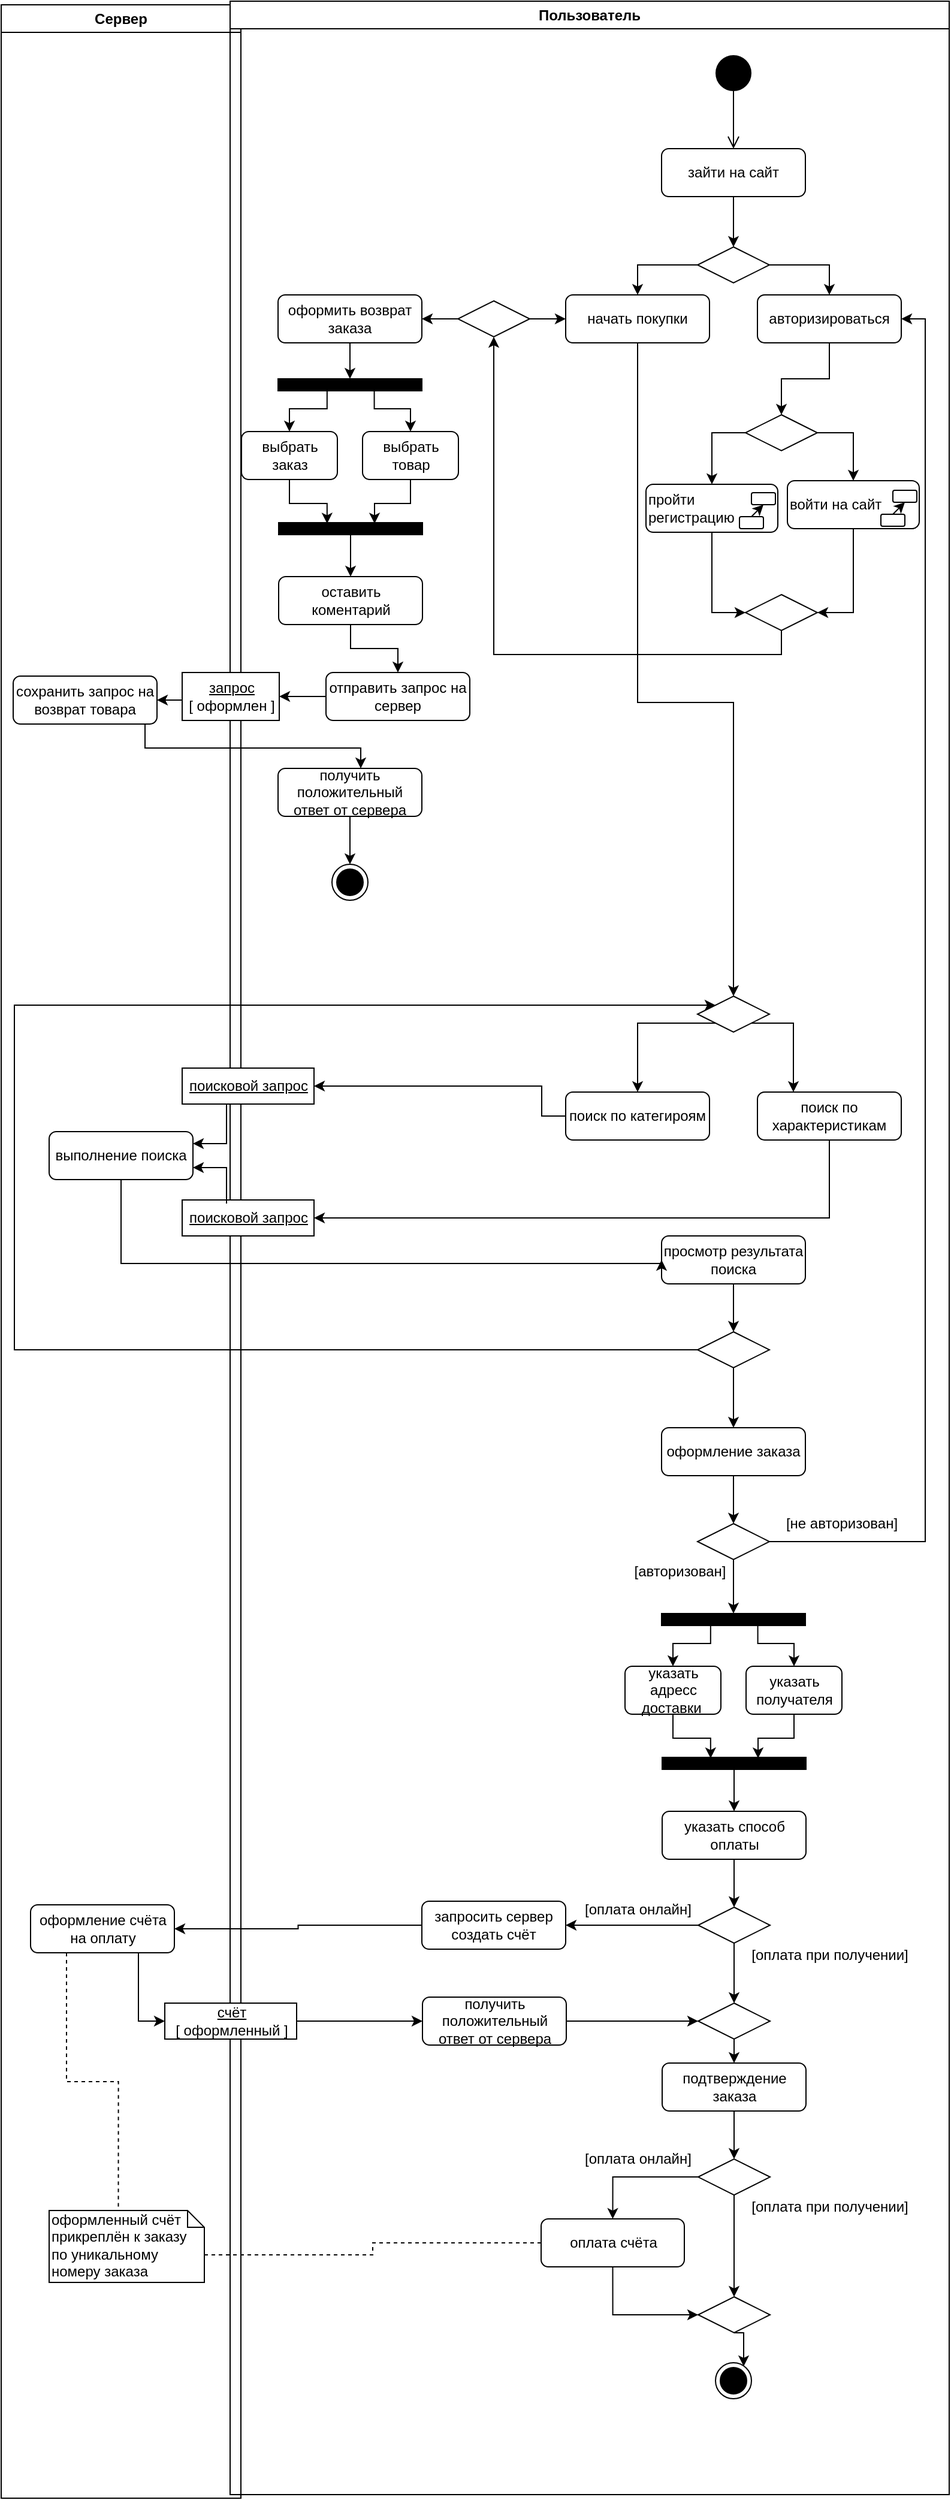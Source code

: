 <mxfile version="12.9.6" type="github">
  <diagram name="Page-1" id="e7e014a7-5840-1c2e-5031-d8a46d1fe8dd">
    <mxGraphModel dx="920" dy="849" grid="1" gridSize="10" guides="1" tooltips="1" connect="1" arrows="1" fold="1" page="1" pageScale="1" pageWidth="1169" pageHeight="827" background="#ffffff" math="0" shadow="0">
      <root>
        <mxCell id="0" />
        <mxCell id="1" parent="0" />
        <mxCell id="3" value="Сервер" style="swimlane;whiteSpace=wrap" parent="1" vertex="1">
          <mxGeometry x="40" y="40" width="200" height="2080" as="geometry" />
        </mxCell>
        <mxCell id="OqD31-0FcYBVBra8Ghr_-113" value="выполнение поиска" style="rounded=1;whiteSpace=wrap;html=1;fontFamily=Helvetica;fontSize=12;fontColor=#000000;align=center;strokeColor=#000000;fillColor=#ffffff;" parent="3" vertex="1">
          <mxGeometry x="40" y="940" width="120" height="40" as="geometry" />
        </mxCell>
        <mxCell id="OqD31-0FcYBVBra8Ghr_-163" value="оформление счёта на оплату" style="rounded=1;whiteSpace=wrap;html=1;fontFamily=Helvetica;fontSize=12;fontColor=#000000;align=center;strokeColor=#000000;fillColor=#ffffff;" parent="3" vertex="1">
          <mxGeometry x="24.5" y="1585" width="120" height="40" as="geometry" />
        </mxCell>
        <mxCell id="IPkGaxnjFUjAPC7KylH0-63" value="сохранить запрос на возврат товара" style="rounded=1;whiteSpace=wrap;html=1;fontFamily=Helvetica;fontSize=12;fontColor=#000000;align=center;strokeColor=#000000;fillColor=#ffffff;" vertex="1" parent="3">
          <mxGeometry x="10" y="560" width="120" height="40" as="geometry" />
        </mxCell>
        <mxCell id="IPkGaxnjFUjAPC7KylH0-52" value="оформленный счёт прикреплён к заказу по уникальному номеру заказа" style="shape=note;whiteSpace=wrap;html=1;size=14;verticalAlign=top;align=left;spacingTop=-6;" vertex="1" parent="3">
          <mxGeometry x="40" y="1840.02" width="129.5" height="59.99" as="geometry" />
        </mxCell>
        <mxCell id="IPkGaxnjFUjAPC7KylH0-53" style="edgeStyle=orthogonalEdgeStyle;rounded=0;orthogonalLoop=1;jettySize=auto;html=1;exitX=0.25;exitY=1;exitDx=0;exitDy=0;entryX=0;entryY=0;entryDx=57.75;entryDy=0;strokeColor=#000000;dashed=1;endArrow=none;endFill=0;entryPerimeter=0;" edge="1" parent="3" source="OqD31-0FcYBVBra8Ghr_-163" target="IPkGaxnjFUjAPC7KylH0-52">
          <mxGeometry relative="1" as="geometry">
            <mxPoint x="114.5" y="1705" as="sourcePoint" />
            <mxPoint x="480.5" y="1890" as="targetPoint" />
          </mxGeometry>
        </mxCell>
        <mxCell id="2" value="Пользователь" style="swimlane;whiteSpace=wrap" parent="1" vertex="1">
          <mxGeometry x="231" y="37" width="600" height="2080" as="geometry" />
        </mxCell>
        <mxCell id="5" value="" style="ellipse;shape=startState;fillColor=#000000;strokeColor=#000000;strokeWidth=8;" parent="2" vertex="1">
          <mxGeometry x="405" y="45" width="30" height="30" as="geometry" />
        </mxCell>
        <mxCell id="6" value="" style="edgeStyle=elbowEdgeStyle;elbow=horizontal;verticalAlign=bottom;endArrow=open;endSize=8;strokeColor=#000000;endFill=1;rounded=0;exitX=0.5;exitY=1;exitDx=0;exitDy=0;entryX=0.5;entryY=0;entryDx=0;entryDy=0;" parent="2" source="5" target="7" edge="1">
          <mxGeometry x="420" y="53" as="geometry">
            <mxPoint x="435" y="123" as="targetPoint" />
          </mxGeometry>
        </mxCell>
        <mxCell id="7" value="зайти на сайт" style="rounded=1;whiteSpace=wrap;html=1;fontFamily=Helvetica;fontSize=12;fontColor=#000000;align=center;strokeColor=#000000;fillColor=#ffffff;" parent="2" vertex="1">
          <mxGeometry x="360" y="123" width="120" height="40" as="geometry" />
        </mxCell>
        <mxCell id="OqD31-0FcYBVBra8Ghr_-73" value="" style="edgeStyle=orthogonalEdgeStyle;rounded=0;orthogonalLoop=1;jettySize=auto;html=1;strokeColor=#000000;entryX=0.5;entryY=0;entryDx=0;entryDy=0;exitX=1;exitY=0.5;exitDx=0;exitDy=0;" parent="2" source="OqD31-0FcYBVBra8Ghr_-70" target="OqD31-0FcYBVBra8Ghr_-76" edge="1">
          <mxGeometry relative="1" as="geometry">
            <mxPoint x="530.0" y="220.0" as="targetPoint" />
            <Array as="points">
              <mxPoint x="500" y="220" />
            </Array>
          </mxGeometry>
        </mxCell>
        <mxCell id="OqD31-0FcYBVBra8Ghr_-75" value="" style="edgeStyle=orthogonalEdgeStyle;rounded=0;orthogonalLoop=1;jettySize=auto;html=1;strokeColor=#000000;entryX=0.5;entryY=0;entryDx=0;entryDy=0;exitX=0;exitY=0.5;exitDx=0;exitDy=0;" parent="2" source="OqD31-0FcYBVBra8Ghr_-70" target="OqD31-0FcYBVBra8Ghr_-77" edge="1">
          <mxGeometry relative="1" as="geometry">
            <mxPoint x="310" y="220.0" as="targetPoint" />
            <Array as="points">
              <mxPoint x="340" y="220" />
            </Array>
          </mxGeometry>
        </mxCell>
        <mxCell id="OqD31-0FcYBVBra8Ghr_-70" value="" style="rhombus;whiteSpace=wrap;html=1;strokeColor=#000000;strokeWidth=1;fillColor=#FFFFFF;" parent="2" vertex="1">
          <mxGeometry x="390" y="205" width="60" height="30" as="geometry" />
        </mxCell>
        <mxCell id="OqD31-0FcYBVBra8Ghr_-71" value="" style="edgeStyle=orthogonalEdgeStyle;rounded=0;orthogonalLoop=1;jettySize=auto;html=1;strokeColor=#000000;" parent="2" source="7" target="OqD31-0FcYBVBra8Ghr_-70" edge="1">
          <mxGeometry relative="1" as="geometry">
            <mxPoint x="460.0" y="283" as="sourcePoint" />
            <mxPoint x="460.0" y="325.0" as="targetPoint" />
          </mxGeometry>
        </mxCell>
        <mxCell id="OqD31-0FcYBVBra8Ghr_-79" value="" style="edgeStyle=orthogonalEdgeStyle;rounded=0;orthogonalLoop=1;jettySize=auto;html=1;strokeColor=#000000;exitX=0.5;exitY=1;exitDx=0;exitDy=0;entryX=0.5;entryY=0;entryDx=0;entryDy=0;" parent="2" source="OqD31-0FcYBVBra8Ghr_-76" target="OqD31-0FcYBVBra8Ghr_-89" edge="1">
          <mxGeometry relative="1" as="geometry" />
        </mxCell>
        <mxCell id="OqD31-0FcYBVBra8Ghr_-76" value="авторизироваться" style="rounded=1;whiteSpace=wrap;html=1;fontFamily=Helvetica;fontSize=12;fontColor=#000000;align=center;strokeColor=#000000;fillColor=#ffffff;" parent="2" vertex="1">
          <mxGeometry x="440" y="245" width="120" height="40" as="geometry" />
        </mxCell>
        <mxCell id="OqD31-0FcYBVBra8Ghr_-88" style="edgeStyle=orthogonalEdgeStyle;rounded=0;orthogonalLoop=1;jettySize=auto;html=1;exitX=0.5;exitY=1;exitDx=0;exitDy=0;entryX=0;entryY=0.5;entryDx=0;entryDy=0;strokeColor=#000000;" parent="2" source="IPkGaxnjFUjAPC7KylH0-203" target="OqD31-0FcYBVBra8Ghr_-95" edge="1">
          <mxGeometry relative="1" as="geometry">
            <mxPoint x="470.0" y="490" as="targetPoint" />
            <mxPoint x="405" y="445" as="sourcePoint" />
          </mxGeometry>
        </mxCell>
        <mxCell id="OqD31-0FcYBVBra8Ghr_-92" style="edgeStyle=orthogonalEdgeStyle;rounded=0;orthogonalLoop=1;jettySize=auto;html=1;exitX=0.5;exitY=1;exitDx=0;exitDy=0;entryX=1;entryY=0.5;entryDx=0;entryDy=0;strokeColor=#000000;" parent="2" source="OqD31-0FcYBVBra8Ghr_-78" target="OqD31-0FcYBVBra8Ghr_-95" edge="1">
          <mxGeometry relative="1" as="geometry">
            <mxPoint x="520.28" y="490" as="targetPoint" />
          </mxGeometry>
        </mxCell>
        <mxCell id="OqD31-0FcYBVBra8Ghr_-78" value="войти на сайт" style="rounded=1;whiteSpace=wrap;html=1;fontFamily=Helvetica;fontSize=12;fontColor=#000000;align=left;strokeColor=#000000;fillColor=#ffffff;" parent="2" vertex="1">
          <mxGeometry x="465" y="400" width="110" height="40" as="geometry" />
        </mxCell>
        <mxCell id="OqD31-0FcYBVBra8Ghr_-77" value="начать покупки" style="rounded=1;whiteSpace=wrap;html=1;fontFamily=Helvetica;fontSize=12;fontColor=#000000;align=center;strokeColor=#000000;fillColor=#ffffff;" parent="2" vertex="1">
          <mxGeometry x="280" y="245" width="120" height="40" as="geometry" />
        </mxCell>
        <mxCell id="OqD31-0FcYBVBra8Ghr_-90" style="edgeStyle=orthogonalEdgeStyle;rounded=0;orthogonalLoop=1;jettySize=auto;html=1;exitX=1;exitY=0.5;exitDx=0;exitDy=0;entryX=0.5;entryY=0;entryDx=0;entryDy=0;strokeColor=#000000;" parent="2" source="OqD31-0FcYBVBra8Ghr_-89" target="OqD31-0FcYBVBra8Ghr_-78" edge="1">
          <mxGeometry relative="1" as="geometry" />
        </mxCell>
        <mxCell id="OqD31-0FcYBVBra8Ghr_-91" style="edgeStyle=orthogonalEdgeStyle;rounded=0;orthogonalLoop=1;jettySize=auto;html=1;exitX=0;exitY=0.5;exitDx=0;exitDy=0;entryX=0.5;entryY=0;entryDx=0;entryDy=0;strokeColor=#000000;" parent="2" source="OqD31-0FcYBVBra8Ghr_-89" target="IPkGaxnjFUjAPC7KylH0-203" edge="1">
          <mxGeometry relative="1" as="geometry">
            <Array as="points">
              <mxPoint x="402" y="360" />
            </Array>
            <mxPoint x="405" y="405" as="targetPoint" />
          </mxGeometry>
        </mxCell>
        <mxCell id="OqD31-0FcYBVBra8Ghr_-89" value="" style="rhombus;whiteSpace=wrap;html=1;strokeColor=#000000;strokeWidth=1;fillColor=#FFFFFF;" parent="2" vertex="1">
          <mxGeometry x="430" y="345" width="60" height="30" as="geometry" />
        </mxCell>
        <mxCell id="OqD31-0FcYBVBra8Ghr_-98" style="edgeStyle=orthogonalEdgeStyle;rounded=0;orthogonalLoop=1;jettySize=auto;html=1;exitX=1;exitY=1;exitDx=0;exitDy=0;entryX=0.25;entryY=0;entryDx=0;entryDy=0;strokeColor=#000000;" parent="2" source="OqD31-0FcYBVBra8Ghr_-94" target="OqD31-0FcYBVBra8Ghr_-97" edge="1">
          <mxGeometry relative="1" as="geometry">
            <Array as="points">
              <mxPoint x="470.5" y="853" />
            </Array>
          </mxGeometry>
        </mxCell>
        <mxCell id="OqD31-0FcYBVBra8Ghr_-99" style="edgeStyle=orthogonalEdgeStyle;rounded=0;orthogonalLoop=1;jettySize=auto;html=1;exitX=0;exitY=1;exitDx=0;exitDy=0;entryX=0.5;entryY=0;entryDx=0;entryDy=0;strokeColor=#000000;" parent="2" source="OqD31-0FcYBVBra8Ghr_-94" target="OqD31-0FcYBVBra8Ghr_-96" edge="1">
          <mxGeometry relative="1" as="geometry">
            <Array as="points">
              <mxPoint x="340" y="853" />
            </Array>
          </mxGeometry>
        </mxCell>
        <mxCell id="OqD31-0FcYBVBra8Ghr_-94" value="" style="rhombus;whiteSpace=wrap;html=1;strokeColor=#000000;strokeWidth=1;fillColor=#FFFFFF;" parent="2" vertex="1">
          <mxGeometry x="390" y="830" width="60" height="30" as="geometry" />
        </mxCell>
        <mxCell id="IPkGaxnjFUjAPC7KylH0-10" style="edgeStyle=orthogonalEdgeStyle;rounded=0;orthogonalLoop=1;jettySize=auto;html=1;exitX=0.5;exitY=1;exitDx=0;exitDy=0;entryX=0.5;entryY=1;entryDx=0;entryDy=0;" edge="1" parent="2" source="OqD31-0FcYBVBra8Ghr_-95" target="IPkGaxnjFUjAPC7KylH0-8">
          <mxGeometry relative="1" as="geometry">
            <Array as="points">
              <mxPoint x="460" y="545" />
              <mxPoint x="220" y="545" />
            </Array>
          </mxGeometry>
        </mxCell>
        <mxCell id="OqD31-0FcYBVBra8Ghr_-95" value="" style="rhombus;whiteSpace=wrap;html=1;strokeColor=#000000;strokeWidth=1;fillColor=#FFFFFF;" parent="2" vertex="1">
          <mxGeometry x="430" y="495" width="60" height="30" as="geometry" />
        </mxCell>
        <mxCell id="OqD31-0FcYBVBra8Ghr_-96" value="поиск по категироям" style="rounded=1;whiteSpace=wrap;html=1;fontFamily=Helvetica;fontSize=12;fontColor=#000000;align=center;strokeColor=#000000;fillColor=#ffffff;" parent="2" vertex="1">
          <mxGeometry x="280" y="910" width="120" height="40" as="geometry" />
        </mxCell>
        <mxCell id="OqD31-0FcYBVBra8Ghr_-97" value="поиск по&lt;br&gt;характеристикам" style="rounded=1;whiteSpace=wrap;html=1;fontFamily=Helvetica;fontSize=12;fontColor=#000000;align=center;strokeColor=#000000;fillColor=#ffffff;" parent="2" vertex="1">
          <mxGeometry x="440" y="910" width="120" height="40" as="geometry" />
        </mxCell>
        <mxCell id="OqD31-0FcYBVBra8Ghr_-93" style="edgeStyle=orthogonalEdgeStyle;rounded=0;orthogonalLoop=1;jettySize=auto;html=1;exitX=0.5;exitY=1;exitDx=0;exitDy=0;strokeColor=#000000;entryX=0.5;entryY=0;entryDx=0;entryDy=0;" parent="2" source="OqD31-0FcYBVBra8Ghr_-77" target="OqD31-0FcYBVBra8Ghr_-94" edge="1">
          <mxGeometry relative="1" as="geometry">
            <mxPoint x="420" y="670" as="targetPoint" />
            <Array as="points">
              <mxPoint x="340" y="585" />
              <mxPoint x="420" y="585" />
            </Array>
          </mxGeometry>
        </mxCell>
        <mxCell id="OqD31-0FcYBVBra8Ghr_-119" value="" style="edgeStyle=orthogonalEdgeStyle;rounded=0;orthogonalLoop=1;jettySize=auto;html=1;strokeColor=#000000;entryX=0.5;entryY=0;entryDx=0;entryDy=0;" parent="2" source="OqD31-0FcYBVBra8Ghr_-117" target="OqD31-0FcYBVBra8Ghr_-120" edge="1">
          <mxGeometry relative="1" as="geometry">
            <mxPoint x="420" y="1110" as="targetPoint" />
          </mxGeometry>
        </mxCell>
        <mxCell id="OqD31-0FcYBVBra8Ghr_-117" value="просмотр результата поиска" style="rounded=1;whiteSpace=wrap;html=1;fontFamily=Helvetica;fontSize=12;fontColor=#000000;align=center;strokeColor=#000000;fillColor=#ffffff;" parent="2" vertex="1">
          <mxGeometry x="360" y="1030" width="120" height="40" as="geometry" />
        </mxCell>
        <mxCell id="OqD31-0FcYBVBra8Ghr_-127" style="edgeStyle=orthogonalEdgeStyle;rounded=0;orthogonalLoop=1;jettySize=auto;html=1;exitX=0;exitY=0.5;exitDx=0;exitDy=0;entryX=0;entryY=0;entryDx=0;entryDy=0;strokeColor=#000000;" parent="2" source="OqD31-0FcYBVBra8Ghr_-120" target="OqD31-0FcYBVBra8Ghr_-94" edge="1">
          <mxGeometry relative="1" as="geometry">
            <Array as="points">
              <mxPoint x="-180" y="1125" />
              <mxPoint x="-180" y="838" />
            </Array>
          </mxGeometry>
        </mxCell>
        <mxCell id="OqD31-0FcYBVBra8Ghr_-120" value="" style="rhombus;whiteSpace=wrap;html=1;strokeColor=#000000;strokeWidth=1;fillColor=#FFFFFF;" parent="2" vertex="1">
          <mxGeometry x="390" y="1110" width="60" height="30" as="geometry" />
        </mxCell>
        <mxCell id="OqD31-0FcYBVBra8Ghr_-129" value="" style="edgeStyle=orthogonalEdgeStyle;rounded=0;orthogonalLoop=1;jettySize=auto;html=1;strokeColor=#000000;exitX=0.5;exitY=1;exitDx=0;exitDy=0;" parent="2" source="OqD31-0FcYBVBra8Ghr_-146" target="OqD31-0FcYBVBra8Ghr_-130" edge="1">
          <mxGeometry relative="1" as="geometry">
            <mxPoint x="420.5" y="1310" as="sourcePoint" />
            <mxPoint x="420" y="1250" as="targetPoint" />
            <Array as="points" />
          </mxGeometry>
        </mxCell>
        <mxCell id="OqD31-0FcYBVBra8Ghr_-145" style="edgeStyle=orthogonalEdgeStyle;rounded=0;orthogonalLoop=1;jettySize=auto;html=1;exitX=0.5;exitY=1;exitDx=0;exitDy=0;entryX=0.5;entryY=0;entryDx=0;entryDy=0;strokeColor=#000000;" parent="2" source="OqD31-0FcYBVBra8Ghr_-125" target="OqD31-0FcYBVBra8Ghr_-146" edge="1">
          <mxGeometry relative="1" as="geometry">
            <mxPoint x="420.5" y="1270" as="targetPoint" />
          </mxGeometry>
        </mxCell>
        <mxCell id="OqD31-0FcYBVBra8Ghr_-125" value="оформление заказа" style="rounded=1;whiteSpace=wrap;html=1;fontFamily=Helvetica;fontSize=12;fontColor=#000000;align=center;strokeColor=#000000;fillColor=#ffffff;" parent="2" vertex="1">
          <mxGeometry x="360" y="1190" width="120" height="40" as="geometry" />
        </mxCell>
        <mxCell id="OqD31-0FcYBVBra8Ghr_-126" value="" style="edgeStyle=orthogonalEdgeStyle;rounded=0;orthogonalLoop=1;jettySize=auto;html=1;strokeColor=#000000;" parent="2" source="OqD31-0FcYBVBra8Ghr_-120" target="OqD31-0FcYBVBra8Ghr_-125" edge="1">
          <mxGeometry relative="1" as="geometry">
            <mxPoint x="460" y="1260" as="sourcePoint" />
            <mxPoint x="460" y="1340" as="targetPoint" />
          </mxGeometry>
        </mxCell>
        <mxCell id="OqD31-0FcYBVBra8Ghr_-130" value="" style="html=1;points=[];perimeter=orthogonalPerimeter;strokeColor=#000000;strokeWidth=1;fillColor=#000000;rotation=90;" parent="2" vertex="1">
          <mxGeometry x="415" y="1290" width="10" height="120" as="geometry" />
        </mxCell>
        <mxCell id="OqD31-0FcYBVBra8Ghr_-140" style="edgeStyle=orthogonalEdgeStyle;rounded=0;orthogonalLoop=1;jettySize=auto;html=1;strokeColor=#000000;entryX=0.5;entryY=0;entryDx=0;entryDy=0;" parent="2" source="OqD31-0FcYBVBra8Ghr_-136" target="OqD31-0FcYBVBra8Ghr_-131" edge="1">
          <mxGeometry relative="1" as="geometry" />
        </mxCell>
        <mxCell id="OqD31-0FcYBVBra8Ghr_-131" value="указать способ оплаты" style="rounded=1;whiteSpace=wrap;html=1;fontFamily=Helvetica;fontSize=12;fontColor=#000000;align=center;strokeColor=#000000;fillColor=#ffffff;" parent="2" vertex="1">
          <mxGeometry x="360.5" y="1510" width="120" height="40" as="geometry" />
        </mxCell>
        <mxCell id="OqD31-0FcYBVBra8Ghr_-137" style="edgeStyle=orthogonalEdgeStyle;rounded=0;orthogonalLoop=1;jettySize=auto;html=1;exitX=0.5;exitY=1;exitDx=0;exitDy=0;entryX=0.08;entryY=0.663;entryDx=0;entryDy=0;entryPerimeter=0;strokeColor=#000000;" parent="2" source="OqD31-0FcYBVBra8Ghr_-132" target="OqD31-0FcYBVBra8Ghr_-136" edge="1">
          <mxGeometry relative="1" as="geometry" />
        </mxCell>
        <mxCell id="OqD31-0FcYBVBra8Ghr_-132" value="указать адресс доставки&amp;nbsp;" style="rounded=1;whiteSpace=wrap;html=1;fontFamily=Helvetica;fontSize=12;fontColor=#000000;align=center;strokeColor=#000000;fillColor=#ffffff;" parent="2" vertex="1">
          <mxGeometry x="329.5" y="1389" width="80" height="40" as="geometry" />
        </mxCell>
        <mxCell id="OqD31-0FcYBVBra8Ghr_-138" style="edgeStyle=orthogonalEdgeStyle;rounded=0;orthogonalLoop=1;jettySize=auto;html=1;exitX=0.5;exitY=1;exitDx=0;exitDy=0;strokeColor=#000000;entryX=0.08;entryY=0.333;entryDx=0;entryDy=0;entryPerimeter=0;" parent="2" source="OqD31-0FcYBVBra8Ghr_-133" target="OqD31-0FcYBVBra8Ghr_-136" edge="1">
          <mxGeometry relative="1" as="geometry">
            <mxPoint x="440.5" y="1460" as="targetPoint" />
          </mxGeometry>
        </mxCell>
        <mxCell id="OqD31-0FcYBVBra8Ghr_-133" value="указать получателя" style="rounded=1;whiteSpace=wrap;html=1;fontFamily=Helvetica;fontSize=12;fontColor=#000000;align=center;strokeColor=#000000;fillColor=#ffffff;" parent="2" vertex="1">
          <mxGeometry x="430.5" y="1389" width="80" height="40" as="geometry" />
        </mxCell>
        <mxCell id="OqD31-0FcYBVBra8Ghr_-134" style="edgeStyle=orthogonalEdgeStyle;rounded=0;orthogonalLoop=1;jettySize=auto;html=1;exitX=0.838;exitY=0.659;exitDx=0;exitDy=0;strokeColor=#000000;entryX=0.5;entryY=0;entryDx=0;entryDy=0;exitPerimeter=0;" parent="2" source="OqD31-0FcYBVBra8Ghr_-130" target="OqD31-0FcYBVBra8Ghr_-132" edge="1">
          <mxGeometry relative="1" as="geometry">
            <mxPoint x="400.5" y="1365" as="sourcePoint" />
            <Array as="points">
              <mxPoint x="401.5" y="1370" />
              <mxPoint x="369.5" y="1370" />
            </Array>
          </mxGeometry>
        </mxCell>
        <mxCell id="OqD31-0FcYBVBra8Ghr_-135" style="edgeStyle=orthogonalEdgeStyle;rounded=0;orthogonalLoop=1;jettySize=auto;html=1;exitX=0.941;exitY=0.331;exitDx=0;exitDy=0;strokeColor=#000000;entryX=0.5;entryY=0;entryDx=0;entryDy=0;exitPerimeter=0;" parent="2" source="OqD31-0FcYBVBra8Ghr_-130" target="OqD31-0FcYBVBra8Ghr_-133" edge="1">
          <mxGeometry relative="1" as="geometry">
            <mxPoint x="440.5" y="1370" as="sourcePoint" />
            <Array as="points">
              <mxPoint x="440.5" y="1370" />
              <mxPoint x="470.5" y="1370" />
            </Array>
          </mxGeometry>
        </mxCell>
        <mxCell id="OqD31-0FcYBVBra8Ghr_-136" value="" style="html=1;points=[];perimeter=orthogonalPerimeter;strokeColor=#000000;strokeWidth=1;fillColor=#000000;rotation=90;" parent="2" vertex="1">
          <mxGeometry x="415.5" y="1410" width="10" height="120" as="geometry" />
        </mxCell>
        <mxCell id="OqD31-0FcYBVBra8Ghr_-146" value="" style="rhombus;whiteSpace=wrap;html=1;strokeColor=#000000;strokeWidth=1;fillColor=#FFFFFF;" parent="2" vertex="1">
          <mxGeometry x="390" y="1270" width="60" height="30" as="geometry" />
        </mxCell>
        <mxCell id="OqD31-0FcYBVBra8Ghr_-147" style="edgeStyle=orthogonalEdgeStyle;rounded=0;orthogonalLoop=1;jettySize=auto;html=1;exitX=1;exitY=0.5;exitDx=0;exitDy=0;strokeColor=#000000;entryX=1;entryY=0.5;entryDx=0;entryDy=0;" parent="2" source="OqD31-0FcYBVBra8Ghr_-146" target="OqD31-0FcYBVBra8Ghr_-76" edge="1">
          <mxGeometry relative="1" as="geometry">
            <mxPoint x="580" y="263.286" as="targetPoint" />
          </mxGeometry>
        </mxCell>
        <mxCell id="OqD31-0FcYBVBra8Ghr_-148" value="[не авторизован]" style="text;html=1;align=center;verticalAlign=middle;resizable=0;points=[];autosize=1;" parent="2" vertex="1">
          <mxGeometry x="455" y="1260" width="110" height="20" as="geometry" />
        </mxCell>
        <mxCell id="OqD31-0FcYBVBra8Ghr_-149" value="[авторизован]" style="text;html=1;align=center;verticalAlign=middle;resizable=0;points=[];autosize=1;" parent="2" vertex="1">
          <mxGeometry x="329.5" y="1300" width="90" height="20" as="geometry" />
        </mxCell>
        <mxCell id="OqD31-0FcYBVBra8Ghr_-156" value="[оплата онлайн]" style="text;html=1;align=center;verticalAlign=middle;resizable=0;points=[];autosize=1;" parent="2" vertex="1">
          <mxGeometry x="290" y="1582" width="100" height="20" as="geometry" />
        </mxCell>
        <mxCell id="OqD31-0FcYBVBra8Ghr_-157" value="[оплата при получении]" style="text;html=1;align=center;verticalAlign=middle;resizable=0;points=[];autosize=1;" parent="2" vertex="1">
          <mxGeometry x="425" y="1620" width="150" height="20" as="geometry" />
        </mxCell>
        <mxCell id="OqD31-0FcYBVBra8Ghr_-165" value="подтверждение заказа" style="rounded=1;whiteSpace=wrap;html=1;fontFamily=Helvetica;fontSize=12;fontColor=#000000;align=center;strokeColor=#000000;fillColor=#ffffff;" parent="2" vertex="1">
          <mxGeometry x="360.5" y="1720" width="120" height="40" as="geometry" />
        </mxCell>
        <mxCell id="OqD31-0FcYBVBra8Ghr_-169" style="edgeStyle=orthogonalEdgeStyle;rounded=0;orthogonalLoop=1;jettySize=auto;html=1;exitX=0.5;exitY=1;exitDx=0;exitDy=0;entryX=0.5;entryY=0;entryDx=0;entryDy=0;strokeColor=#000000;" parent="2" source="OqD31-0FcYBVBra8Ghr_-168" target="OqD31-0FcYBVBra8Ghr_-165" edge="1">
          <mxGeometry relative="1" as="geometry" />
        </mxCell>
        <mxCell id="OqD31-0FcYBVBra8Ghr_-168" value="" style="rhombus;whiteSpace=wrap;html=1;strokeColor=#000000;strokeWidth=1;fillColor=#FFFFFF;" parent="2" vertex="1">
          <mxGeometry x="390.5" y="1670" width="60" height="30" as="geometry" />
        </mxCell>
        <mxCell id="OqD31-0FcYBVBra8Ghr_-175" value="" style="edgeStyle=orthogonalEdgeStyle;rounded=0;orthogonalLoop=1;jettySize=auto;html=1;strokeColor=#000000;entryX=0.5;entryY=0;entryDx=0;entryDy=0;exitX=0;exitY=0.5;exitDx=0;exitDy=0;" parent="2" source="OqD31-0FcYBVBra8Ghr_-170" target="OqD31-0FcYBVBra8Ghr_-176" edge="1">
          <mxGeometry relative="1" as="geometry">
            <mxPoint x="310" y="1815.01" as="targetPoint" />
          </mxGeometry>
        </mxCell>
        <mxCell id="OqD31-0FcYBVBra8Ghr_-178" value="" style="edgeStyle=orthogonalEdgeStyle;rounded=0;orthogonalLoop=1;jettySize=auto;html=1;strokeColor=#000000;entryX=0.5;entryY=0;entryDx=0;entryDy=0;" parent="2" source="OqD31-0FcYBVBra8Ghr_-170" target="IPkGaxnjFUjAPC7KylH0-47" edge="1">
          <mxGeometry relative="1" as="geometry">
            <mxPoint x="419.5" y="1910" as="targetPoint" />
          </mxGeometry>
        </mxCell>
        <mxCell id="OqD31-0FcYBVBra8Ghr_-170" value="" style="rhombus;whiteSpace=wrap;html=1;strokeColor=#000000;strokeWidth=1;fillColor=#FFFFFF;" parent="2" vertex="1">
          <mxGeometry x="390.5" y="1800.01" width="60" height="30" as="geometry" />
        </mxCell>
        <mxCell id="OqD31-0FcYBVBra8Ghr_-171" value="" style="edgeStyle=orthogonalEdgeStyle;rounded=0;orthogonalLoop=1;jettySize=auto;html=1;strokeColor=#000000;entryX=0.5;entryY=0;entryDx=0;entryDy=0;exitX=0.5;exitY=1;exitDx=0;exitDy=0;" parent="2" source="OqD31-0FcYBVBra8Ghr_-165" target="OqD31-0FcYBVBra8Ghr_-170" edge="1">
          <mxGeometry relative="1" as="geometry">
            <mxPoint x="420.983" y="1780.001" as="sourcePoint" />
            <mxPoint x="421" y="1860.01" as="targetPoint" />
          </mxGeometry>
        </mxCell>
        <mxCell id="OqD31-0FcYBVBra8Ghr_-172" value="[оплата при получении]" style="text;html=1;align=center;verticalAlign=middle;resizable=0;points=[];autosize=1;" parent="2" vertex="1">
          <mxGeometry x="425" y="1830.01" width="150" height="20" as="geometry" />
        </mxCell>
        <mxCell id="OqD31-0FcYBVBra8Ghr_-173" value="[оплата онлайн]" style="text;html=1;align=center;verticalAlign=middle;resizable=0;points=[];autosize=1;" parent="2" vertex="1">
          <mxGeometry x="290" y="1790" width="100" height="20" as="geometry" />
        </mxCell>
        <mxCell id="OqD31-0FcYBVBra8Ghr_-181" style="edgeStyle=orthogonalEdgeStyle;rounded=0;orthogonalLoop=1;jettySize=auto;html=1;exitX=0.5;exitY=1;exitDx=0;exitDy=0;endArrow=classic;endFill=1;strokeColor=#000000;entryX=0;entryY=0.5;entryDx=0;entryDy=0;" parent="2" source="OqD31-0FcYBVBra8Ghr_-176" target="IPkGaxnjFUjAPC7KylH0-47" edge="1">
          <mxGeometry relative="1" as="geometry">
            <mxPoint x="369.5" y="1923" as="targetPoint" />
          </mxGeometry>
        </mxCell>
        <mxCell id="OqD31-0FcYBVBra8Ghr_-176" value="оплата счёта" style="rounded=1;whiteSpace=wrap;html=1;fontFamily=Helvetica;fontSize=12;fontColor=#000000;align=center;strokeColor=#000000;fillColor=#ffffff;" parent="2" vertex="1">
          <mxGeometry x="259.5" y="1850.01" width="119.5" height="40" as="geometry" />
        </mxCell>
        <mxCell id="IPkGaxnjFUjAPC7KylH0-13" style="edgeStyle=orthogonalEdgeStyle;rounded=0;orthogonalLoop=1;jettySize=auto;html=1;exitX=1;exitY=0.5;exitDx=0;exitDy=0;entryX=0;entryY=0.5;entryDx=0;entryDy=0;" edge="1" parent="2" source="IPkGaxnjFUjAPC7KylH0-8" target="OqD31-0FcYBVBra8Ghr_-77">
          <mxGeometry relative="1" as="geometry" />
        </mxCell>
        <mxCell id="IPkGaxnjFUjAPC7KylH0-8" value="" style="rhombus;whiteSpace=wrap;html=1;strokeColor=#000000;strokeWidth=1;fillColor=#FFFFFF;" vertex="1" parent="2">
          <mxGeometry x="190" y="250" width="60" height="30" as="geometry" />
        </mxCell>
        <mxCell id="IPkGaxnjFUjAPC7KylH0-19" value="" style="edgeStyle=orthogonalEdgeStyle;rounded=0;orthogonalLoop=1;jettySize=auto;html=1;entryX=0;entryY=0.5;entryDx=0;entryDy=0;entryPerimeter=0;" edge="1" parent="2" source="IPkGaxnjFUjAPC7KylH0-16" target="IPkGaxnjFUjAPC7KylH0-20">
          <mxGeometry relative="1" as="geometry">
            <mxPoint x="100" y="320" as="targetPoint" />
          </mxGeometry>
        </mxCell>
        <mxCell id="IPkGaxnjFUjAPC7KylH0-16" value="оформить возврат заказа" style="rounded=1;whiteSpace=wrap;html=1;fontFamily=Helvetica;fontSize=12;fontColor=#000000;align=center;strokeColor=#000000;fillColor=#ffffff;" vertex="1" parent="2">
          <mxGeometry x="40" y="245" width="120" height="40" as="geometry" />
        </mxCell>
        <mxCell id="IPkGaxnjFUjAPC7KylH0-17" value="" style="edgeStyle=orthogonalEdgeStyle;rounded=0;orthogonalLoop=1;jettySize=auto;html=1;" edge="1" parent="2" source="IPkGaxnjFUjAPC7KylH0-8" target="IPkGaxnjFUjAPC7KylH0-16">
          <mxGeometry relative="1" as="geometry">
            <mxPoint x="110" y="385" as="sourcePoint" />
            <mxPoint x="30" y="385" as="targetPoint" />
          </mxGeometry>
        </mxCell>
        <mxCell id="IPkGaxnjFUjAPC7KylH0-20" value="" style="html=1;points=[];perimeter=orthogonalPerimeter;strokeColor=#000000;strokeWidth=1;fillColor=#000000;rotation=90;" vertex="1" parent="2">
          <mxGeometry x="95" y="260" width="10" height="120" as="geometry" />
        </mxCell>
        <mxCell id="IPkGaxnjFUjAPC7KylH0-22" value="выбрать заказ" style="rounded=1;whiteSpace=wrap;html=1;fontFamily=Helvetica;fontSize=12;fontColor=#000000;align=center;strokeColor=#000000;fillColor=#ffffff;" vertex="1" parent="2">
          <mxGeometry x="9.5" y="359" width="80" height="40" as="geometry" />
        </mxCell>
        <mxCell id="IPkGaxnjFUjAPC7KylH0-24" value="выбрать товар" style="rounded=1;whiteSpace=wrap;html=1;fontFamily=Helvetica;fontSize=12;fontColor=#000000;align=center;strokeColor=#000000;fillColor=#ffffff;" vertex="1" parent="2">
          <mxGeometry x="110.5" y="359" width="80" height="40" as="geometry" />
        </mxCell>
        <mxCell id="IPkGaxnjFUjAPC7KylH0-25" style="edgeStyle=orthogonalEdgeStyle;rounded=0;orthogonalLoop=1;jettySize=auto;html=1;exitX=0.838;exitY=0.659;exitDx=0;exitDy=0;strokeColor=#000000;entryX=0.5;entryY=0;entryDx=0;entryDy=0;exitPerimeter=0;" edge="1" parent="2" source="IPkGaxnjFUjAPC7KylH0-20" target="IPkGaxnjFUjAPC7KylH0-22">
          <mxGeometry relative="1" as="geometry">
            <mxPoint x="160.5" y="215" as="sourcePoint" />
            <Array as="points">
              <mxPoint x="81.5" y="340" />
              <mxPoint x="49.5" y="340" />
            </Array>
          </mxGeometry>
        </mxCell>
        <mxCell id="IPkGaxnjFUjAPC7KylH0-26" style="edgeStyle=orthogonalEdgeStyle;rounded=0;orthogonalLoop=1;jettySize=auto;html=1;exitX=0.941;exitY=0.331;exitDx=0;exitDy=0;strokeColor=#000000;entryX=0.5;entryY=0;entryDx=0;entryDy=0;exitPerimeter=0;" edge="1" parent="2" source="IPkGaxnjFUjAPC7KylH0-20" target="IPkGaxnjFUjAPC7KylH0-24">
          <mxGeometry relative="1" as="geometry">
            <mxPoint x="200.5" y="220" as="sourcePoint" />
            <Array as="points">
              <mxPoint x="120.5" y="340" />
              <mxPoint x="150.5" y="340" />
            </Array>
          </mxGeometry>
        </mxCell>
        <mxCell id="IPkGaxnjFUjAPC7KylH0-32" value="" style="edgeStyle=orthogonalEdgeStyle;rounded=0;orthogonalLoop=1;jettySize=auto;html=1;entryX=0.5;entryY=0;entryDx=0;entryDy=0;" edge="1" parent="2" source="IPkGaxnjFUjAPC7KylH0-27" target="IPkGaxnjFUjAPC7KylH0-30">
          <mxGeometry relative="1" as="geometry">
            <mxPoint x="100.5" y="635" as="targetPoint" />
          </mxGeometry>
        </mxCell>
        <mxCell id="IPkGaxnjFUjAPC7KylH0-27" value="" style="html=1;points=[];perimeter=orthogonalPerimeter;strokeColor=#000000;strokeWidth=1;fillColor=#000000;rotation=90;" vertex="1" parent="2">
          <mxGeometry x="95.5" y="380" width="10" height="120" as="geometry" />
        </mxCell>
        <mxCell id="IPkGaxnjFUjAPC7KylH0-21" style="edgeStyle=orthogonalEdgeStyle;rounded=0;orthogonalLoop=1;jettySize=auto;html=1;exitX=0.5;exitY=1;exitDx=0;exitDy=0;entryX=0.08;entryY=0.663;entryDx=0;entryDy=0;entryPerimeter=0;strokeColor=#000000;" edge="1" parent="2" source="IPkGaxnjFUjAPC7KylH0-22" target="IPkGaxnjFUjAPC7KylH0-27">
          <mxGeometry relative="1" as="geometry" />
        </mxCell>
        <mxCell id="IPkGaxnjFUjAPC7KylH0-23" style="edgeStyle=orthogonalEdgeStyle;rounded=0;orthogonalLoop=1;jettySize=auto;html=1;exitX=0.5;exitY=1;exitDx=0;exitDy=0;strokeColor=#000000;entryX=0.08;entryY=0.333;entryDx=0;entryDy=0;entryPerimeter=0;" edge="1" parent="2" source="IPkGaxnjFUjAPC7KylH0-24" target="IPkGaxnjFUjAPC7KylH0-27">
          <mxGeometry relative="1" as="geometry">
            <mxPoint x="200.5" y="310" as="targetPoint" />
          </mxGeometry>
        </mxCell>
        <mxCell id="IPkGaxnjFUjAPC7KylH0-30" value="оставить коментарий" style="rounded=1;whiteSpace=wrap;html=1;fontFamily=Helvetica;fontSize=12;fontColor=#000000;align=center;strokeColor=#000000;fillColor=#ffffff;" vertex="1" parent="2">
          <mxGeometry x="40.5" y="480" width="120" height="40" as="geometry" />
        </mxCell>
        <mxCell id="IPkGaxnjFUjAPC7KylH0-40" value="" style="ellipse;html=1;shape=endState;fillColor=#000000;strokeColor=#000000;" vertex="1" parent="2">
          <mxGeometry x="85" y="720" width="30" height="30" as="geometry" />
        </mxCell>
        <mxCell id="IPkGaxnjFUjAPC7KylH0-47" value="" style="rhombus;whiteSpace=wrap;html=1;strokeColor=#000000;strokeWidth=1;fillColor=#FFFFFF;" vertex="1" parent="2">
          <mxGeometry x="390.5" y="1915" width="60" height="30" as="geometry" />
        </mxCell>
        <mxCell id="IPkGaxnjFUjAPC7KylH0-56" value="" style="ellipse;html=1;shape=endState;fillColor=#000000;strokeColor=#000000;" vertex="1" parent="2">
          <mxGeometry x="405" y="1970" width="30" height="30" as="geometry" />
        </mxCell>
        <mxCell id="IPkGaxnjFUjAPC7KylH0-61" style="edgeStyle=orthogonalEdgeStyle;rounded=0;orthogonalLoop=1;jettySize=auto;html=1;exitX=0.5;exitY=1;exitDx=0;exitDy=0;entryX=0.5;entryY=0;entryDx=0;entryDy=0;strokeColor=#000000;" edge="1" parent="2" source="IPkGaxnjFUjAPC7KylH0-58" target="IPkGaxnjFUjAPC7KylH0-40">
          <mxGeometry relative="1" as="geometry" />
        </mxCell>
        <mxCell id="IPkGaxnjFUjAPC7KylH0-58" value="получить положительный ответ от сервера" style="rounded=1;whiteSpace=wrap;html=1;fontFamily=Helvetica;fontSize=12;fontColor=#000000;align=center;strokeColor=#000000;fillColor=#ffffff;" vertex="1" parent="2">
          <mxGeometry x="40" y="640" width="120" height="40" as="geometry" />
        </mxCell>
        <mxCell id="OqD31-0FcYBVBra8Ghr_-143" value="" style="rhombus;whiteSpace=wrap;html=1;strokeColor=#000000;strokeWidth=1;fillColor=#FFFFFF;" parent="2" vertex="1">
          <mxGeometry x="390.5" y="1590" width="60" height="30" as="geometry" />
        </mxCell>
        <mxCell id="OqD31-0FcYBVBra8Ghr_-155" value="" style="edgeStyle=orthogonalEdgeStyle;rounded=0;orthogonalLoop=1;jettySize=auto;html=1;strokeColor=#000000;entryX=1;entryY=0.5;entryDx=0;entryDy=0;" parent="2" source="OqD31-0FcYBVBra8Ghr_-143" target="IPkGaxnjFUjAPC7KylH0-62" edge="1">
          <mxGeometry relative="1" as="geometry">
            <mxPoint x="315.44" y="1624.41" as="targetPoint" />
          </mxGeometry>
        </mxCell>
        <mxCell id="OqD31-0FcYBVBra8Ghr_-142" value="" style="edgeStyle=orthogonalEdgeStyle;rounded=0;orthogonalLoop=1;jettySize=auto;html=1;strokeColor=#000000;entryX=0.5;entryY=0;entryDx=0;entryDy=0;" parent="2" source="OqD31-0FcYBVBra8Ghr_-131" target="OqD31-0FcYBVBra8Ghr_-143" edge="1">
          <mxGeometry relative="1" as="geometry">
            <mxPoint x="540.5" y="1630" as="targetPoint" />
          </mxGeometry>
        </mxCell>
        <mxCell id="OqD31-0FcYBVBra8Ghr_-153" value="" style="edgeStyle=orthogonalEdgeStyle;rounded=0;orthogonalLoop=1;jettySize=auto;html=1;strokeColor=#000000;entryX=0.5;entryY=0;entryDx=0;entryDy=0;exitX=0.5;exitY=1;exitDx=0;exitDy=0;" parent="2" source="OqD31-0FcYBVBra8Ghr_-143" target="OqD31-0FcYBVBra8Ghr_-168" edge="1">
          <mxGeometry relative="1" as="geometry">
            <mxPoint x="540.5" y="1700" as="targetPoint" />
          </mxGeometry>
        </mxCell>
        <mxCell id="IPkGaxnjFUjAPC7KylH0-62" value="запросить сервер создать счёт" style="rounded=1;whiteSpace=wrap;html=1;fontFamily=Helvetica;fontSize=12;fontColor=#000000;align=center;strokeColor=#000000;fillColor=#ffffff;" vertex="1" parent="2">
          <mxGeometry x="160" y="1585" width="120" height="40" as="geometry" />
        </mxCell>
        <mxCell id="IPkGaxnjFUjAPC7KylH0-87" style="edgeStyle=orthogonalEdgeStyle;rounded=0;orthogonalLoop=1;jettySize=auto;html=1;exitX=0;exitY=0.5;exitDx=0;exitDy=0;entryX=1;entryY=0.5;entryDx=0;entryDy=0;strokeColor=#000000;" edge="1" parent="2" source="IPkGaxnjFUjAPC7KylH0-33" target="IPkGaxnjFUjAPC7KylH0-85">
          <mxGeometry relative="1" as="geometry" />
        </mxCell>
        <mxCell id="IPkGaxnjFUjAPC7KylH0-33" value="отправить запрос на сервер" style="rounded=1;whiteSpace=wrap;html=1;fontFamily=Helvetica;fontSize=12;fontColor=#000000;align=center;strokeColor=#000000;fillColor=#ffffff;" vertex="1" parent="2">
          <mxGeometry x="80" y="560" width="120" height="40" as="geometry" />
        </mxCell>
        <mxCell id="IPkGaxnjFUjAPC7KylH0-37" value="" style="edgeStyle=orthogonalEdgeStyle;rounded=0;orthogonalLoop=1;jettySize=auto;html=1;entryX=0.5;entryY=0;entryDx=0;entryDy=0;exitX=0.5;exitY=1;exitDx=0;exitDy=0;" edge="1" parent="2" source="IPkGaxnjFUjAPC7KylH0-30" target="IPkGaxnjFUjAPC7KylH0-33">
          <mxGeometry relative="1" as="geometry">
            <mxPoint x="60.4" y="564.2" as="sourcePoint" />
            <mxPoint x="100" y="645.0" as="targetPoint" />
            <Array as="points" />
          </mxGeometry>
        </mxCell>
        <mxCell id="IPkGaxnjFUjAPC7KylH0-68" style="edgeStyle=orthogonalEdgeStyle;rounded=0;orthogonalLoop=1;jettySize=auto;html=1;exitX=1;exitY=0.5;exitDx=0;exitDy=0;entryX=0;entryY=0.5;entryDx=0;entryDy=0;strokeColor=#000000;" edge="1" parent="2" source="IPkGaxnjFUjAPC7KylH0-66" target="OqD31-0FcYBVBra8Ghr_-168">
          <mxGeometry relative="1" as="geometry" />
        </mxCell>
        <mxCell id="IPkGaxnjFUjAPC7KylH0-66" value="получить положительный ответ от сервера" style="rounded=1;whiteSpace=wrap;html=1;fontFamily=Helvetica;fontSize=12;fontColor=#000000;align=center;strokeColor=#000000;fillColor=#ffffff;" vertex="1" parent="2">
          <mxGeometry x="160.5" y="1665" width="120" height="40" as="geometry" />
        </mxCell>
        <mxCell id="IPkGaxnjFUjAPC7KylH0-85" value="&lt;u&gt;запрос&lt;/u&gt;&lt;br&gt;[ оформлен ]" style="html=1;strokeColor=#000000;" vertex="1" parent="2">
          <mxGeometry x="-40" y="560" width="81" height="40" as="geometry" />
        </mxCell>
        <mxCell id="IPkGaxnjFUjAPC7KylH0-88" value="&lt;u&gt;поисковой запрос&lt;/u&gt;" style="html=1;strokeColor=#000000;" vertex="1" parent="2">
          <mxGeometry x="-40" y="890" width="110" height="30" as="geometry" />
        </mxCell>
        <mxCell id="IPkGaxnjFUjAPC7KylH0-89" style="edgeStyle=orthogonalEdgeStyle;rounded=0;orthogonalLoop=1;jettySize=auto;html=1;exitX=0;exitY=0.5;exitDx=0;exitDy=0;strokeColor=#000000;entryX=1;entryY=0.5;entryDx=0;entryDy=0;" edge="1" parent="2" source="OqD31-0FcYBVBra8Ghr_-96" target="IPkGaxnjFUjAPC7KylH0-88">
          <mxGeometry relative="1" as="geometry">
            <mxPoint x="-40.0" y="955" as="targetPoint" />
            <Array as="points">
              <mxPoint x="260" y="930" />
              <mxPoint x="260" y="905" />
            </Array>
            <mxPoint x="340" y="950" as="sourcePoint" />
          </mxGeometry>
        </mxCell>
        <mxCell id="IPkGaxnjFUjAPC7KylH0-90" value="&lt;u&gt;поисковой запрос&lt;/u&gt;" style="html=1;strokeColor=#000000;" vertex="1" parent="2">
          <mxGeometry x="-40" y="1000" width="110" height="30" as="geometry" />
        </mxCell>
        <mxCell id="IPkGaxnjFUjAPC7KylH0-91" style="edgeStyle=orthogonalEdgeStyle;rounded=0;orthogonalLoop=1;jettySize=auto;html=1;exitX=0.5;exitY=1;exitDx=0;exitDy=0;strokeColor=#000000;entryX=1;entryY=0.5;entryDx=0;entryDy=0;" edge="1" parent="2" source="OqD31-0FcYBVBra8Ghr_-97" target="IPkGaxnjFUjAPC7KylH0-90">
          <mxGeometry relative="1" as="geometry">
            <mxPoint x="-40" y="975" as="targetPoint" />
            <mxPoint x="500" y="950" as="sourcePoint" />
            <Array as="points">
              <mxPoint x="500" y="1015" />
            </Array>
          </mxGeometry>
        </mxCell>
        <mxCell id="IPkGaxnjFUjAPC7KylH0-92" value="&lt;u&gt;счёт&lt;/u&gt;&lt;br&gt;[ оформленный ]" style="html=1;strokeColor=#000000;" vertex="1" parent="2">
          <mxGeometry x="-54.5" y="1670" width="110" height="30" as="geometry" />
        </mxCell>
        <mxCell id="IPkGaxnjFUjAPC7KylH0-67" value="" style="edgeStyle=orthogonalEdgeStyle;rounded=0;orthogonalLoop=1;jettySize=auto;html=1;strokeColor=#000000;entryX=0;entryY=0.5;entryDx=0;entryDy=0;exitX=1;exitY=0.5;exitDx=0;exitDy=0;" edge="1" parent="2" source="IPkGaxnjFUjAPC7KylH0-92" target="IPkGaxnjFUjAPC7KylH0-66">
          <mxGeometry relative="1" as="geometry">
            <mxPoint x="100" y="1710" as="sourcePoint" />
            <Array as="points">
              <mxPoint x="80" y="1685" />
              <mxPoint x="80" y="1685" />
            </Array>
          </mxGeometry>
        </mxCell>
        <mxCell id="IPkGaxnjFUjAPC7KylH0-100" value="" style="rounded=1;whiteSpace=wrap;html=1;fontFamily=Helvetica;fontSize=12;fontColor=#000000;align=center;strokeColor=#000000;fillColor=#ffffff;" vertex="1" parent="2">
          <mxGeometry x="543" y="428" width="20" height="10" as="geometry" />
        </mxCell>
        <mxCell id="IPkGaxnjFUjAPC7KylH0-101" value="" style="rounded=1;whiteSpace=wrap;html=1;fontFamily=Helvetica;fontSize=12;fontColor=#000000;align=center;strokeColor=#000000;fillColor=#ffffff;" vertex="1" parent="2">
          <mxGeometry x="553" y="408" width="20" height="10" as="geometry" />
        </mxCell>
        <mxCell id="IPkGaxnjFUjAPC7KylH0-99" style="orthogonalLoop=1;jettySize=auto;html=1;exitX=0.5;exitY=0;exitDx=0;exitDy=0;entryX=0.5;entryY=1;entryDx=0;entryDy=0;strokeColor=#000000;rounded=0;" edge="1" parent="2" source="IPkGaxnjFUjAPC7KylH0-100" target="IPkGaxnjFUjAPC7KylH0-101">
          <mxGeometry relative="1" as="geometry" />
        </mxCell>
        <mxCell id="IPkGaxnjFUjAPC7KylH0-203" value="пройти&lt;br&gt;регистрацию" style="rounded=1;whiteSpace=wrap;html=1;fontFamily=Helvetica;fontSize=12;fontColor=#000000;align=left;strokeColor=#000000;fillColor=#ffffff;" vertex="1" parent="2">
          <mxGeometry x="347" y="403" width="110" height="40" as="geometry" />
        </mxCell>
        <mxCell id="IPkGaxnjFUjAPC7KylH0-96" value="" style="rounded=1;whiteSpace=wrap;html=1;fontFamily=Helvetica;fontSize=12;fontColor=#000000;align=center;strokeColor=#000000;fillColor=#ffffff;" vertex="1" parent="2">
          <mxGeometry x="425" y="430" width="20" height="10" as="geometry" />
        </mxCell>
        <mxCell id="IPkGaxnjFUjAPC7KylH0-97" value="" style="rounded=1;whiteSpace=wrap;html=1;fontFamily=Helvetica;fontSize=12;fontColor=#000000;align=center;strokeColor=#000000;fillColor=#ffffff;" vertex="1" parent="2">
          <mxGeometry x="435" y="410" width="20" height="10" as="geometry" />
        </mxCell>
        <mxCell id="IPkGaxnjFUjAPC7KylH0-98" style="orthogonalLoop=1;jettySize=auto;html=1;exitX=0.5;exitY=0;exitDx=0;exitDy=0;entryX=0.5;entryY=1;entryDx=0;entryDy=0;strokeColor=#000000;rounded=0;" edge="1" parent="2" source="IPkGaxnjFUjAPC7KylH0-96" target="IPkGaxnjFUjAPC7KylH0-97">
          <mxGeometry relative="1" as="geometry" />
        </mxCell>
        <mxCell id="OqD31-0FcYBVBra8Ghr_-114" style="edgeStyle=orthogonalEdgeStyle;rounded=0;orthogonalLoop=1;jettySize=auto;html=1;exitX=0.25;exitY=1;exitDx=0;exitDy=0;strokeColor=#000000;entryX=1;entryY=0.25;entryDx=0;entryDy=0;" parent="1" source="IPkGaxnjFUjAPC7KylH0-88" target="OqD31-0FcYBVBra8Ghr_-113" edge="1">
          <mxGeometry relative="1" as="geometry">
            <mxPoint x="374.5" y="1015" as="targetPoint" />
            <Array as="points">
              <mxPoint x="228" y="990" />
            </Array>
          </mxGeometry>
        </mxCell>
        <mxCell id="OqD31-0FcYBVBra8Ghr_-115" style="edgeStyle=orthogonalEdgeStyle;rounded=0;orthogonalLoop=1;jettySize=auto;html=1;strokeColor=#000000;entryX=1;entryY=0.75;entryDx=0;entryDy=0;" parent="1" target="OqD31-0FcYBVBra8Ghr_-113" edge="1">
          <mxGeometry relative="1" as="geometry">
            <mxPoint x="374.5" y="1015" as="targetPoint" />
            <mxPoint x="228" y="1040" as="sourcePoint" />
            <Array as="points">
              <mxPoint x="228" y="1010" />
            </Array>
          </mxGeometry>
        </mxCell>
        <mxCell id="OqD31-0FcYBVBra8Ghr_-116" style="edgeStyle=orthogonalEdgeStyle;rounded=0;orthogonalLoop=1;jettySize=auto;html=1;exitX=0.5;exitY=1;exitDx=0;exitDy=0;strokeColor=#000000;entryX=0;entryY=0.5;entryDx=0;entryDy=0;" parent="1" source="OqD31-0FcYBVBra8Ghr_-113" target="OqD31-0FcYBVBra8Ghr_-117" edge="1">
          <mxGeometry relative="1" as="geometry">
            <mxPoint x="524.5" y="1065" as="targetPoint" />
            <Array as="points">
              <mxPoint x="140" y="1090" />
            </Array>
          </mxGeometry>
        </mxCell>
        <mxCell id="OqD31-0FcYBVBra8Ghr_-162" value="" style="edgeStyle=orthogonalEdgeStyle;rounded=0;orthogonalLoop=1;jettySize=auto;html=1;strokeColor=#000000;entryX=1;entryY=0.5;entryDx=0;entryDy=0;exitX=0;exitY=0.5;exitDx=0;exitDy=0;" parent="1" source="IPkGaxnjFUjAPC7KylH0-62" target="OqD31-0FcYBVBra8Ghr_-163" edge="1">
          <mxGeometry relative="1" as="geometry">
            <mxPoint x="429" y="1820" as="targetPoint" />
            <Array as="points" />
            <mxPoint x="470" y="1710" as="sourcePoint" />
          </mxGeometry>
        </mxCell>
        <mxCell id="IPkGaxnjFUjAPC7KylH0-48" style="edgeStyle=orthogonalEdgeStyle;rounded=0;orthogonalLoop=1;jettySize=auto;html=1;exitX=0.5;exitY=1;exitDx=0;exitDy=0;" edge="1" parent="1" source="IPkGaxnjFUjAPC7KylH0-47">
          <mxGeometry relative="1" as="geometry">
            <mxPoint x="659.5" y="2010" as="targetPoint" />
          </mxGeometry>
        </mxCell>
        <mxCell id="IPkGaxnjFUjAPC7KylH0-59" value="" style="edgeStyle=orthogonalEdgeStyle;rounded=0;orthogonalLoop=1;jettySize=auto;html=1;strokeColor=#000000;exitX=0.5;exitY=1;exitDx=0;exitDy=0;" edge="1" parent="1" source="IPkGaxnjFUjAPC7KylH0-63" target="IPkGaxnjFUjAPC7KylH0-58">
          <mxGeometry relative="1" as="geometry">
            <Array as="points">
              <mxPoint x="160" y="640" />
              <mxPoint x="160" y="660" />
              <mxPoint x="340" y="660" />
            </Array>
          </mxGeometry>
        </mxCell>
        <mxCell id="IPkGaxnjFUjAPC7KylH0-64" value="" style="edgeStyle=orthogonalEdgeStyle;rounded=0;orthogonalLoop=1;jettySize=auto;html=1;strokeColor=#000000;exitX=0;exitY=0.5;exitDx=0;exitDy=0;entryX=1;entryY=0.5;entryDx=0;entryDy=0;" edge="1" parent="1" source="IPkGaxnjFUjAPC7KylH0-85" target="IPkGaxnjFUjAPC7KylH0-63">
          <mxGeometry relative="1" as="geometry">
            <mxPoint x="140" y="560" as="sourcePoint" />
            <mxPoint x="340" y="680" as="targetPoint" />
            <Array as="points">
              <mxPoint x="190" y="620" />
              <mxPoint x="190" y="620" />
            </Array>
          </mxGeometry>
        </mxCell>
        <mxCell id="OqD31-0FcYBVBra8Ghr_-180" style="edgeStyle=orthogonalEdgeStyle;rounded=0;orthogonalLoop=1;jettySize=auto;html=1;exitX=0;exitY=0;exitDx=129.5;exitDy=36.995;entryX=0;entryY=0.5;entryDx=0;entryDy=0;strokeColor=#000000;dashed=1;endArrow=none;endFill=0;exitPerimeter=0;" parent="1" source="IPkGaxnjFUjAPC7KylH0-52" target="OqD31-0FcYBVBra8Ghr_-176" edge="1">
          <mxGeometry relative="1" as="geometry" />
        </mxCell>
        <mxCell id="IPkGaxnjFUjAPC7KylH0-93" value="" style="edgeStyle=orthogonalEdgeStyle;rounded=0;orthogonalLoop=1;jettySize=auto;html=1;strokeColor=#000000;exitX=0.75;exitY=1;exitDx=0;exitDy=0;entryX=0;entryY=0.5;entryDx=0;entryDy=0;" edge="1" parent="1" source="OqD31-0FcYBVBra8Ghr_-163" target="IPkGaxnjFUjAPC7KylH0-92">
          <mxGeometry relative="1" as="geometry">
            <mxPoint x="154.5" y="1665" as="sourcePoint" />
            <mxPoint x="400.5" y="1725" as="targetPoint" />
            <Array as="points" />
          </mxGeometry>
        </mxCell>
      </root>
    </mxGraphModel>
  </diagram>
</mxfile>
